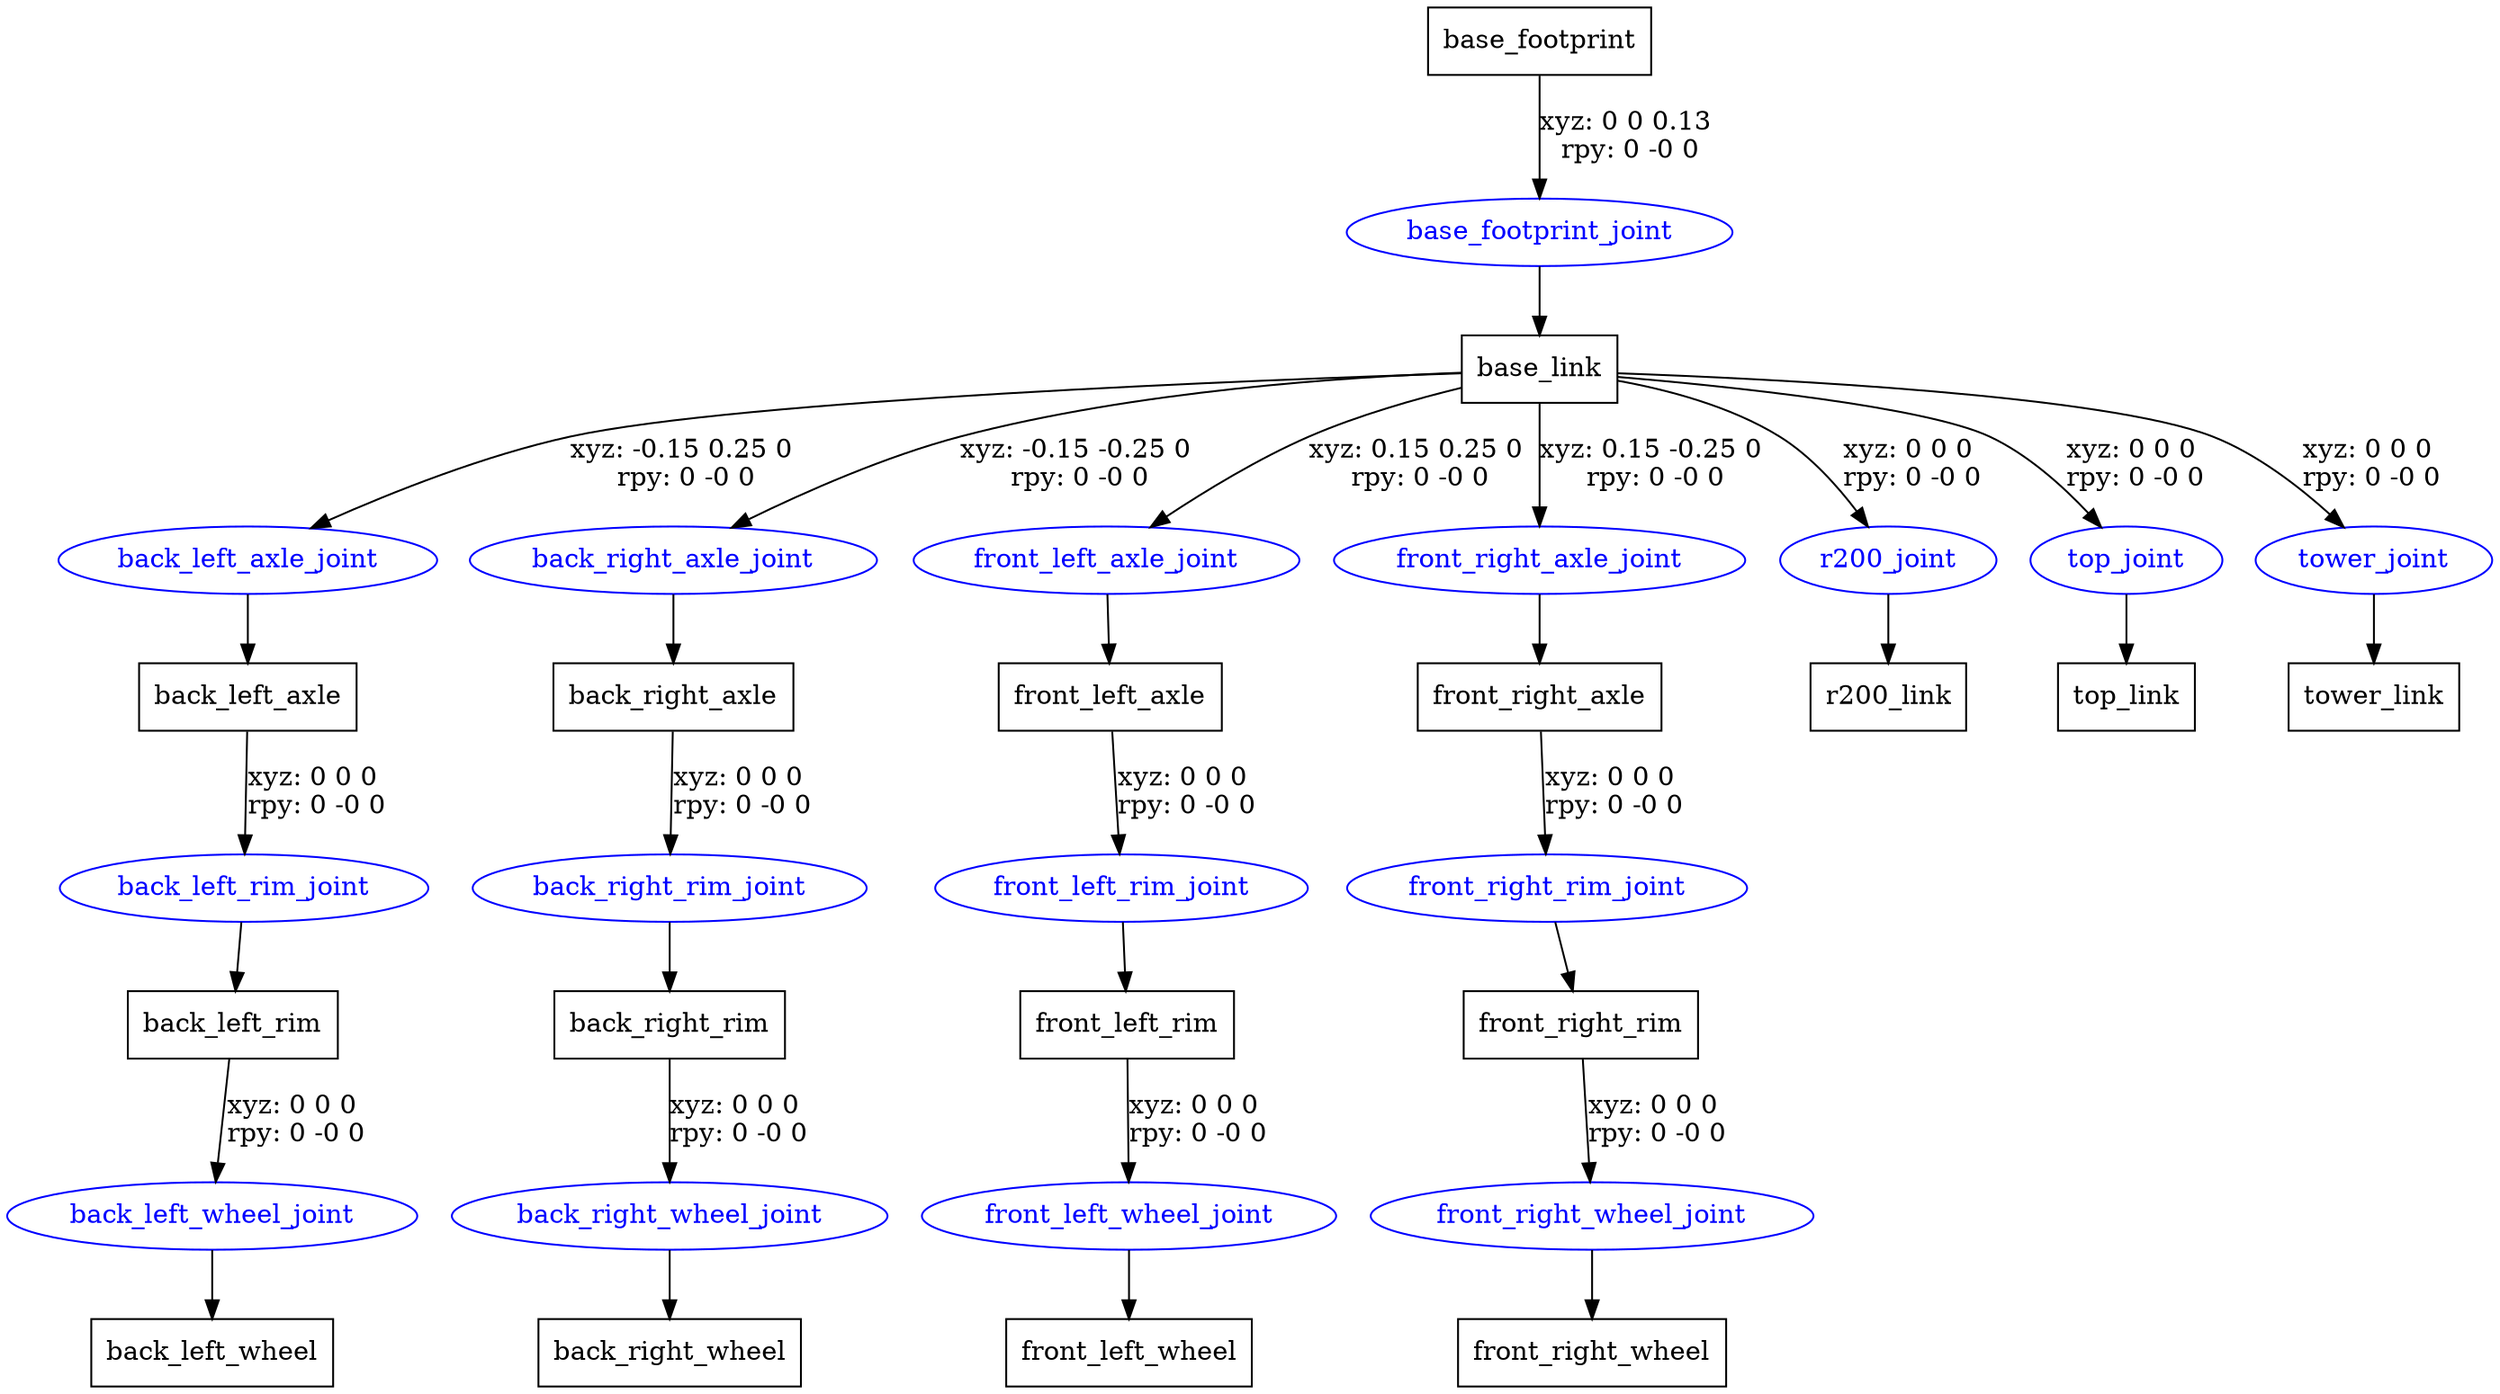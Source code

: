 digraph G {
node [shape=box];
"base_footprint" [label="base_footprint"];
"base_link" [label="base_link"];
"back_left_axle" [label="back_left_axle"];
"back_left_rim" [label="back_left_rim"];
"back_left_wheel" [label="back_left_wheel"];
"back_right_axle" [label="back_right_axle"];
"back_right_rim" [label="back_right_rim"];
"back_right_wheel" [label="back_right_wheel"];
"front_left_axle" [label="front_left_axle"];
"front_left_rim" [label="front_left_rim"];
"front_left_wheel" [label="front_left_wheel"];
"front_right_axle" [label="front_right_axle"];
"front_right_rim" [label="front_right_rim"];
"front_right_wheel" [label="front_right_wheel"];
"r200_link" [label="r200_link"];
"top_link" [label="top_link"];
"tower_link" [label="tower_link"];
node [shape=ellipse, color=blue, fontcolor=blue];
"base_footprint" -> "base_footprint_joint" [label="xyz: 0 0 0.13 \nrpy: 0 -0 0"]
"base_footprint_joint" -> "base_link"
"base_link" -> "back_left_axle_joint" [label="xyz: -0.15 0.25 0 \nrpy: 0 -0 0"]
"back_left_axle_joint" -> "back_left_axle"
"back_left_axle" -> "back_left_rim_joint" [label="xyz: 0 0 0 \nrpy: 0 -0 0"]
"back_left_rim_joint" -> "back_left_rim"
"back_left_rim" -> "back_left_wheel_joint" [label="xyz: 0 0 0 \nrpy: 0 -0 0"]
"back_left_wheel_joint" -> "back_left_wheel"
"base_link" -> "back_right_axle_joint" [label="xyz: -0.15 -0.25 0 \nrpy: 0 -0 0"]
"back_right_axle_joint" -> "back_right_axle"
"back_right_axle" -> "back_right_rim_joint" [label="xyz: 0 0 0 \nrpy: 0 -0 0"]
"back_right_rim_joint" -> "back_right_rim"
"back_right_rim" -> "back_right_wheel_joint" [label="xyz: 0 0 0 \nrpy: 0 -0 0"]
"back_right_wheel_joint" -> "back_right_wheel"
"base_link" -> "front_left_axle_joint" [label="xyz: 0.15 0.25 0 \nrpy: 0 -0 0"]
"front_left_axle_joint" -> "front_left_axle"
"front_left_axle" -> "front_left_rim_joint" [label="xyz: 0 0 0 \nrpy: 0 -0 0"]
"front_left_rim_joint" -> "front_left_rim"
"front_left_rim" -> "front_left_wheel_joint" [label="xyz: 0 0 0 \nrpy: 0 -0 0"]
"front_left_wheel_joint" -> "front_left_wheel"
"base_link" -> "front_right_axle_joint" [label="xyz: 0.15 -0.25 0 \nrpy: 0 -0 0"]
"front_right_axle_joint" -> "front_right_axle"
"front_right_axle" -> "front_right_rim_joint" [label="xyz: 0 0 0 \nrpy: 0 -0 0"]
"front_right_rim_joint" -> "front_right_rim"
"front_right_rim" -> "front_right_wheel_joint" [label="xyz: 0 0 0 \nrpy: 0 -0 0"]
"front_right_wheel_joint" -> "front_right_wheel"
"base_link" -> "r200_joint" [label="xyz: 0 0 0 \nrpy: 0 -0 0"]
"r200_joint" -> "r200_link"
"base_link" -> "top_joint" [label="xyz: 0 0 0 \nrpy: 0 -0 0"]
"top_joint" -> "top_link"
"base_link" -> "tower_joint" [label="xyz: 0 0 0 \nrpy: 0 -0 0"]
"tower_joint" -> "tower_link"
}
